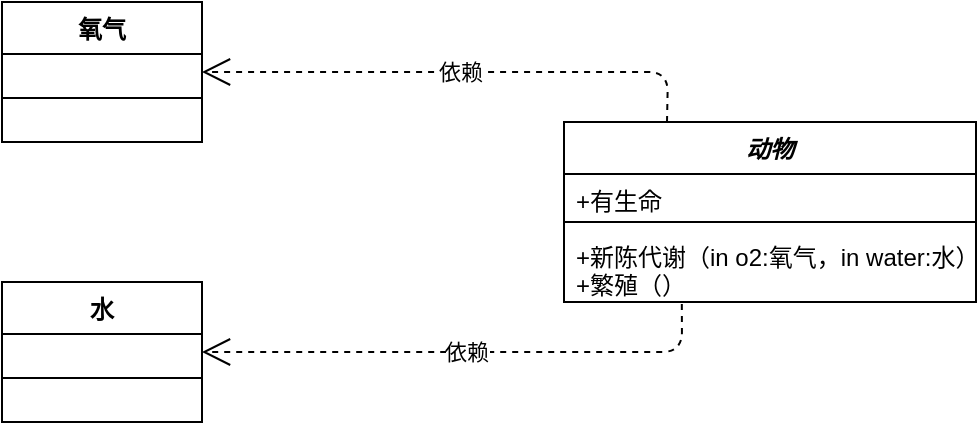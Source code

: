 <mxfile version="12.7.0" type="github"><diagram id="s6aqQDdf13dJOuo4uZVj" name="第 1 页"><mxGraphModel dx="1419" dy="794" grid="1" gridSize="10" guides="1" tooltips="1" connect="1" arrows="1" fold="1" page="1" pageScale="1" pageWidth="1169" pageHeight="1654" math="0" shadow="0"><root><mxCell id="0"/><mxCell id="1" parent="0"/><mxCell id="bLHHNjdOx5-SWF_A1W_Q-1" value="动物" style="swimlane;fontStyle=3;align=center;verticalAlign=top;childLayout=stackLayout;horizontal=1;startSize=26;horizontalStack=0;resizeParent=1;resizeParentMax=0;resizeLast=0;collapsible=1;marginBottom=0;labelBackgroundColor=none;labelBorderColor=none;" vertex="1" parent="1"><mxGeometry x="481" y="160" width="206" height="90" as="geometry"><mxRectangle x="484" y="160" width="60" height="26" as="alternateBounds"/></mxGeometry></mxCell><mxCell id="bLHHNjdOx5-SWF_A1W_Q-2" value="+有生命" style="text;strokeColor=none;fillColor=none;align=left;verticalAlign=top;spacingLeft=4;spacingRight=4;overflow=hidden;rotatable=0;points=[[0,0.5],[1,0.5]];portConstraint=eastwest;" vertex="1" parent="bLHHNjdOx5-SWF_A1W_Q-1"><mxGeometry y="26" width="206" height="20" as="geometry"/></mxCell><mxCell id="bLHHNjdOx5-SWF_A1W_Q-3" value="" style="line;strokeWidth=1;fillColor=none;align=left;verticalAlign=middle;spacingTop=-1;spacingLeft=3;spacingRight=3;rotatable=0;labelPosition=right;points=[];portConstraint=eastwest;" vertex="1" parent="bLHHNjdOx5-SWF_A1W_Q-1"><mxGeometry y="46" width="206" height="8" as="geometry"/></mxCell><mxCell id="bLHHNjdOx5-SWF_A1W_Q-4" value="+新陈代谢（in o2:氧气，in water:水）&#10;+繁殖（）" style="text;strokeColor=none;fillColor=none;align=left;verticalAlign=top;spacingLeft=4;spacingRight=4;overflow=hidden;rotatable=0;points=[[0,0.5],[1,0.5]];portConstraint=eastwest;" vertex="1" parent="bLHHNjdOx5-SWF_A1W_Q-1"><mxGeometry y="54" width="206" height="36" as="geometry"/></mxCell><mxCell id="bLHHNjdOx5-SWF_A1W_Q-9" value="氧气" style="swimlane;fontStyle=1;align=center;verticalAlign=top;childLayout=stackLayout;horizontal=1;startSize=26;horizontalStack=0;resizeParent=1;resizeParentMax=0;resizeLast=0;collapsible=1;marginBottom=0;" vertex="1" parent="1"><mxGeometry x="200" y="100" width="100" height="70" as="geometry"/></mxCell><mxCell id="bLHHNjdOx5-SWF_A1W_Q-11" value="" style="line;strokeWidth=1;fillColor=none;align=left;verticalAlign=middle;spacingTop=-1;spacingLeft=3;spacingRight=3;rotatable=0;labelPosition=right;points=[];portConstraint=eastwest;" vertex="1" parent="bLHHNjdOx5-SWF_A1W_Q-9"><mxGeometry y="26" width="100" height="44" as="geometry"/></mxCell><mxCell id="bLHHNjdOx5-SWF_A1W_Q-13" value="水" style="swimlane;fontStyle=1;align=center;verticalAlign=top;childLayout=stackLayout;horizontal=1;startSize=26;horizontalStack=0;resizeParent=1;resizeParentMax=0;resizeLast=0;collapsible=1;marginBottom=0;" vertex="1" parent="1"><mxGeometry x="200" y="240" width="100" height="70" as="geometry"/></mxCell><mxCell id="bLHHNjdOx5-SWF_A1W_Q-14" value="" style="line;strokeWidth=1;fillColor=none;align=left;verticalAlign=middle;spacingTop=-1;spacingLeft=3;spacingRight=3;rotatable=0;labelPosition=right;points=[];portConstraint=eastwest;" vertex="1" parent="bLHHNjdOx5-SWF_A1W_Q-13"><mxGeometry y="26" width="100" height="44" as="geometry"/></mxCell><mxCell id="bLHHNjdOx5-SWF_A1W_Q-15" value="依赖" style="endArrow=open;endSize=12;dashed=1;html=1;exitX=0.25;exitY=0;exitDx=0;exitDy=0;entryX=1;entryY=0.5;entryDx=0;entryDy=0;" edge="1" parent="1" source="bLHHNjdOx5-SWF_A1W_Q-1" target="bLHHNjdOx5-SWF_A1W_Q-9"><mxGeometry width="160" relative="1" as="geometry"><mxPoint x="540" y="80" as="sourcePoint"/><mxPoint x="380" y="80" as="targetPoint"/><Array as="points"><mxPoint x="533" y="135"/></Array></mxGeometry></mxCell><mxCell id="bLHHNjdOx5-SWF_A1W_Q-16" value="依赖" style="endArrow=open;endSize=12;dashed=1;html=1;exitX=0.286;exitY=1.028;exitDx=0;exitDy=0;entryX=1;entryY=0.5;entryDx=0;entryDy=0;exitPerimeter=0;" edge="1" parent="1" source="bLHHNjdOx5-SWF_A1W_Q-4" target="bLHHNjdOx5-SWF_A1W_Q-13"><mxGeometry width="160" relative="1" as="geometry"><mxPoint x="532.5" y="285" as="sourcePoint"/><mxPoint x="300" y="260" as="targetPoint"/><Array as="points"><mxPoint x="540" y="275"/></Array></mxGeometry></mxCell></root></mxGraphModel></diagram></mxfile>